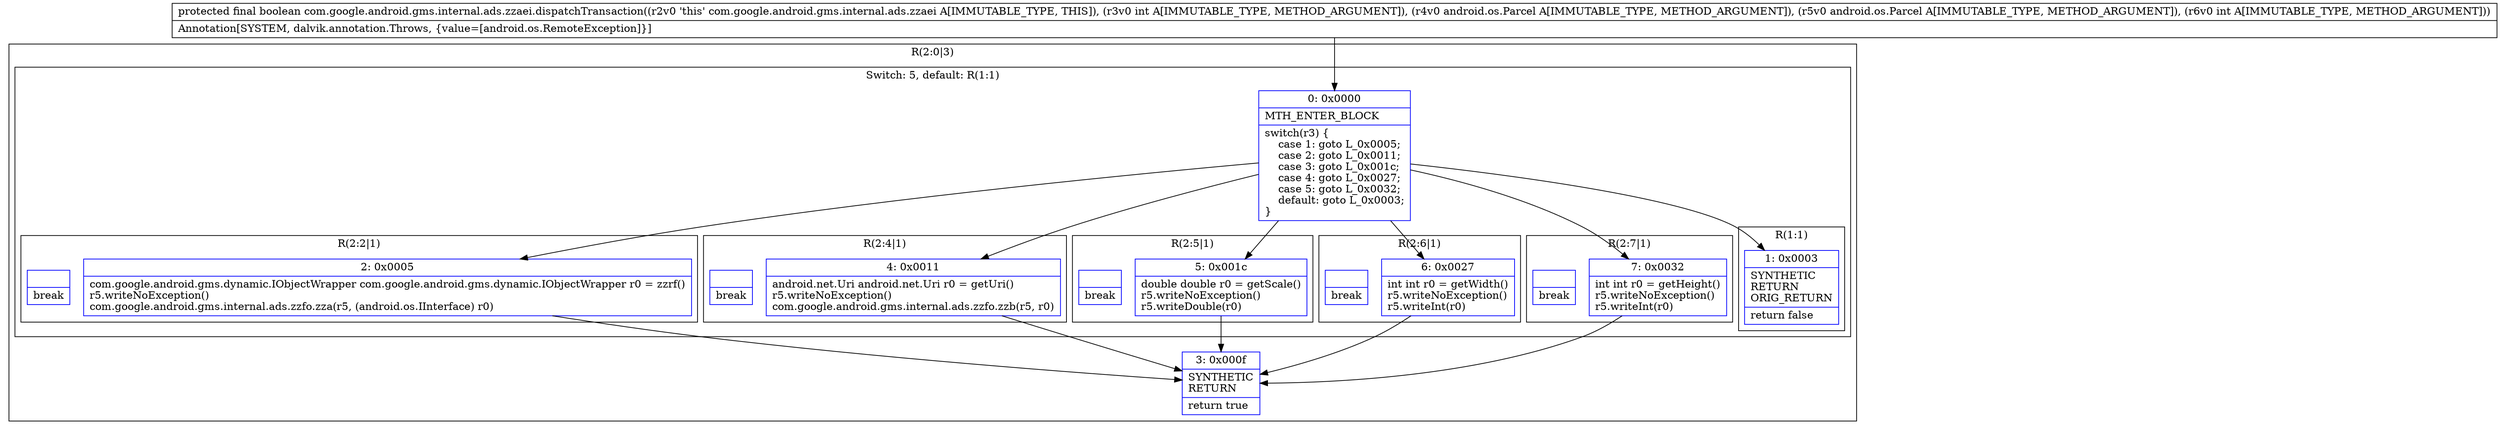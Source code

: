 digraph "CFG forcom.google.android.gms.internal.ads.zzaei.dispatchTransaction(ILandroid\/os\/Parcel;Landroid\/os\/Parcel;I)Z" {
subgraph cluster_Region_2080062358 {
label = "R(2:0|3)";
node [shape=record,color=blue];
subgraph cluster_SwitchRegion_1843260148 {
label = "Switch: 5, default: R(1:1)";
node [shape=record,color=blue];
Node_0 [shape=record,label="{0\:\ 0x0000|MTH_ENTER_BLOCK\l|switch(r3) \{\l    case 1: goto L_0x0005;\l    case 2: goto L_0x0011;\l    case 3: goto L_0x001c;\l    case 4: goto L_0x0027;\l    case 5: goto L_0x0032;\l    default: goto L_0x0003;\l\}\l}"];
subgraph cluster_Region_934511370 {
label = "R(2:2|1)";
node [shape=record,color=blue];
Node_2 [shape=record,label="{2\:\ 0x0005|com.google.android.gms.dynamic.IObjectWrapper com.google.android.gms.dynamic.IObjectWrapper r0 = zzrf()\lr5.writeNoException()\lcom.google.android.gms.internal.ads.zzfo.zza(r5, (android.os.IInterface) r0)\l}"];
Node_InsnContainer_1093309048 [shape=record,label="{|break\l}"];
}
subgraph cluster_Region_88727784 {
label = "R(2:4|1)";
node [shape=record,color=blue];
Node_4 [shape=record,label="{4\:\ 0x0011|android.net.Uri android.net.Uri r0 = getUri()\lr5.writeNoException()\lcom.google.android.gms.internal.ads.zzfo.zzb(r5, r0)\l}"];
Node_InsnContainer_1744591329 [shape=record,label="{|break\l}"];
}
subgraph cluster_Region_1499644033 {
label = "R(2:5|1)";
node [shape=record,color=blue];
Node_5 [shape=record,label="{5\:\ 0x001c|double double r0 = getScale()\lr5.writeNoException()\lr5.writeDouble(r0)\l}"];
Node_InsnContainer_1165621507 [shape=record,label="{|break\l}"];
}
subgraph cluster_Region_591225920 {
label = "R(2:6|1)";
node [shape=record,color=blue];
Node_6 [shape=record,label="{6\:\ 0x0027|int int r0 = getWidth()\lr5.writeNoException()\lr5.writeInt(r0)\l}"];
Node_InsnContainer_1206984978 [shape=record,label="{|break\l}"];
}
subgraph cluster_Region_722676576 {
label = "R(2:7|1)";
node [shape=record,color=blue];
Node_7 [shape=record,label="{7\:\ 0x0032|int int r0 = getHeight()\lr5.writeNoException()\lr5.writeInt(r0)\l}"];
Node_InsnContainer_1390269126 [shape=record,label="{|break\l}"];
}
subgraph cluster_Region_1466677805 {
label = "R(1:1)";
node [shape=record,color=blue];
Node_1 [shape=record,label="{1\:\ 0x0003|SYNTHETIC\lRETURN\lORIG_RETURN\l|return false\l}"];
}
}
Node_3 [shape=record,label="{3\:\ 0x000f|SYNTHETIC\lRETURN\l|return true\l}"];
}
MethodNode[shape=record,label="{protected final boolean com.google.android.gms.internal.ads.zzaei.dispatchTransaction((r2v0 'this' com.google.android.gms.internal.ads.zzaei A[IMMUTABLE_TYPE, THIS]), (r3v0 int A[IMMUTABLE_TYPE, METHOD_ARGUMENT]), (r4v0 android.os.Parcel A[IMMUTABLE_TYPE, METHOD_ARGUMENT]), (r5v0 android.os.Parcel A[IMMUTABLE_TYPE, METHOD_ARGUMENT]), (r6v0 int A[IMMUTABLE_TYPE, METHOD_ARGUMENT]))  | Annotation[SYSTEM, dalvik.annotation.Throws, \{value=[android.os.RemoteException]\}]\l}"];
MethodNode -> Node_0;
Node_0 -> Node_1;
Node_0 -> Node_2;
Node_0 -> Node_4;
Node_0 -> Node_5;
Node_0 -> Node_6;
Node_0 -> Node_7;
Node_2 -> Node_3;
Node_4 -> Node_3;
Node_5 -> Node_3;
Node_6 -> Node_3;
Node_7 -> Node_3;
}

